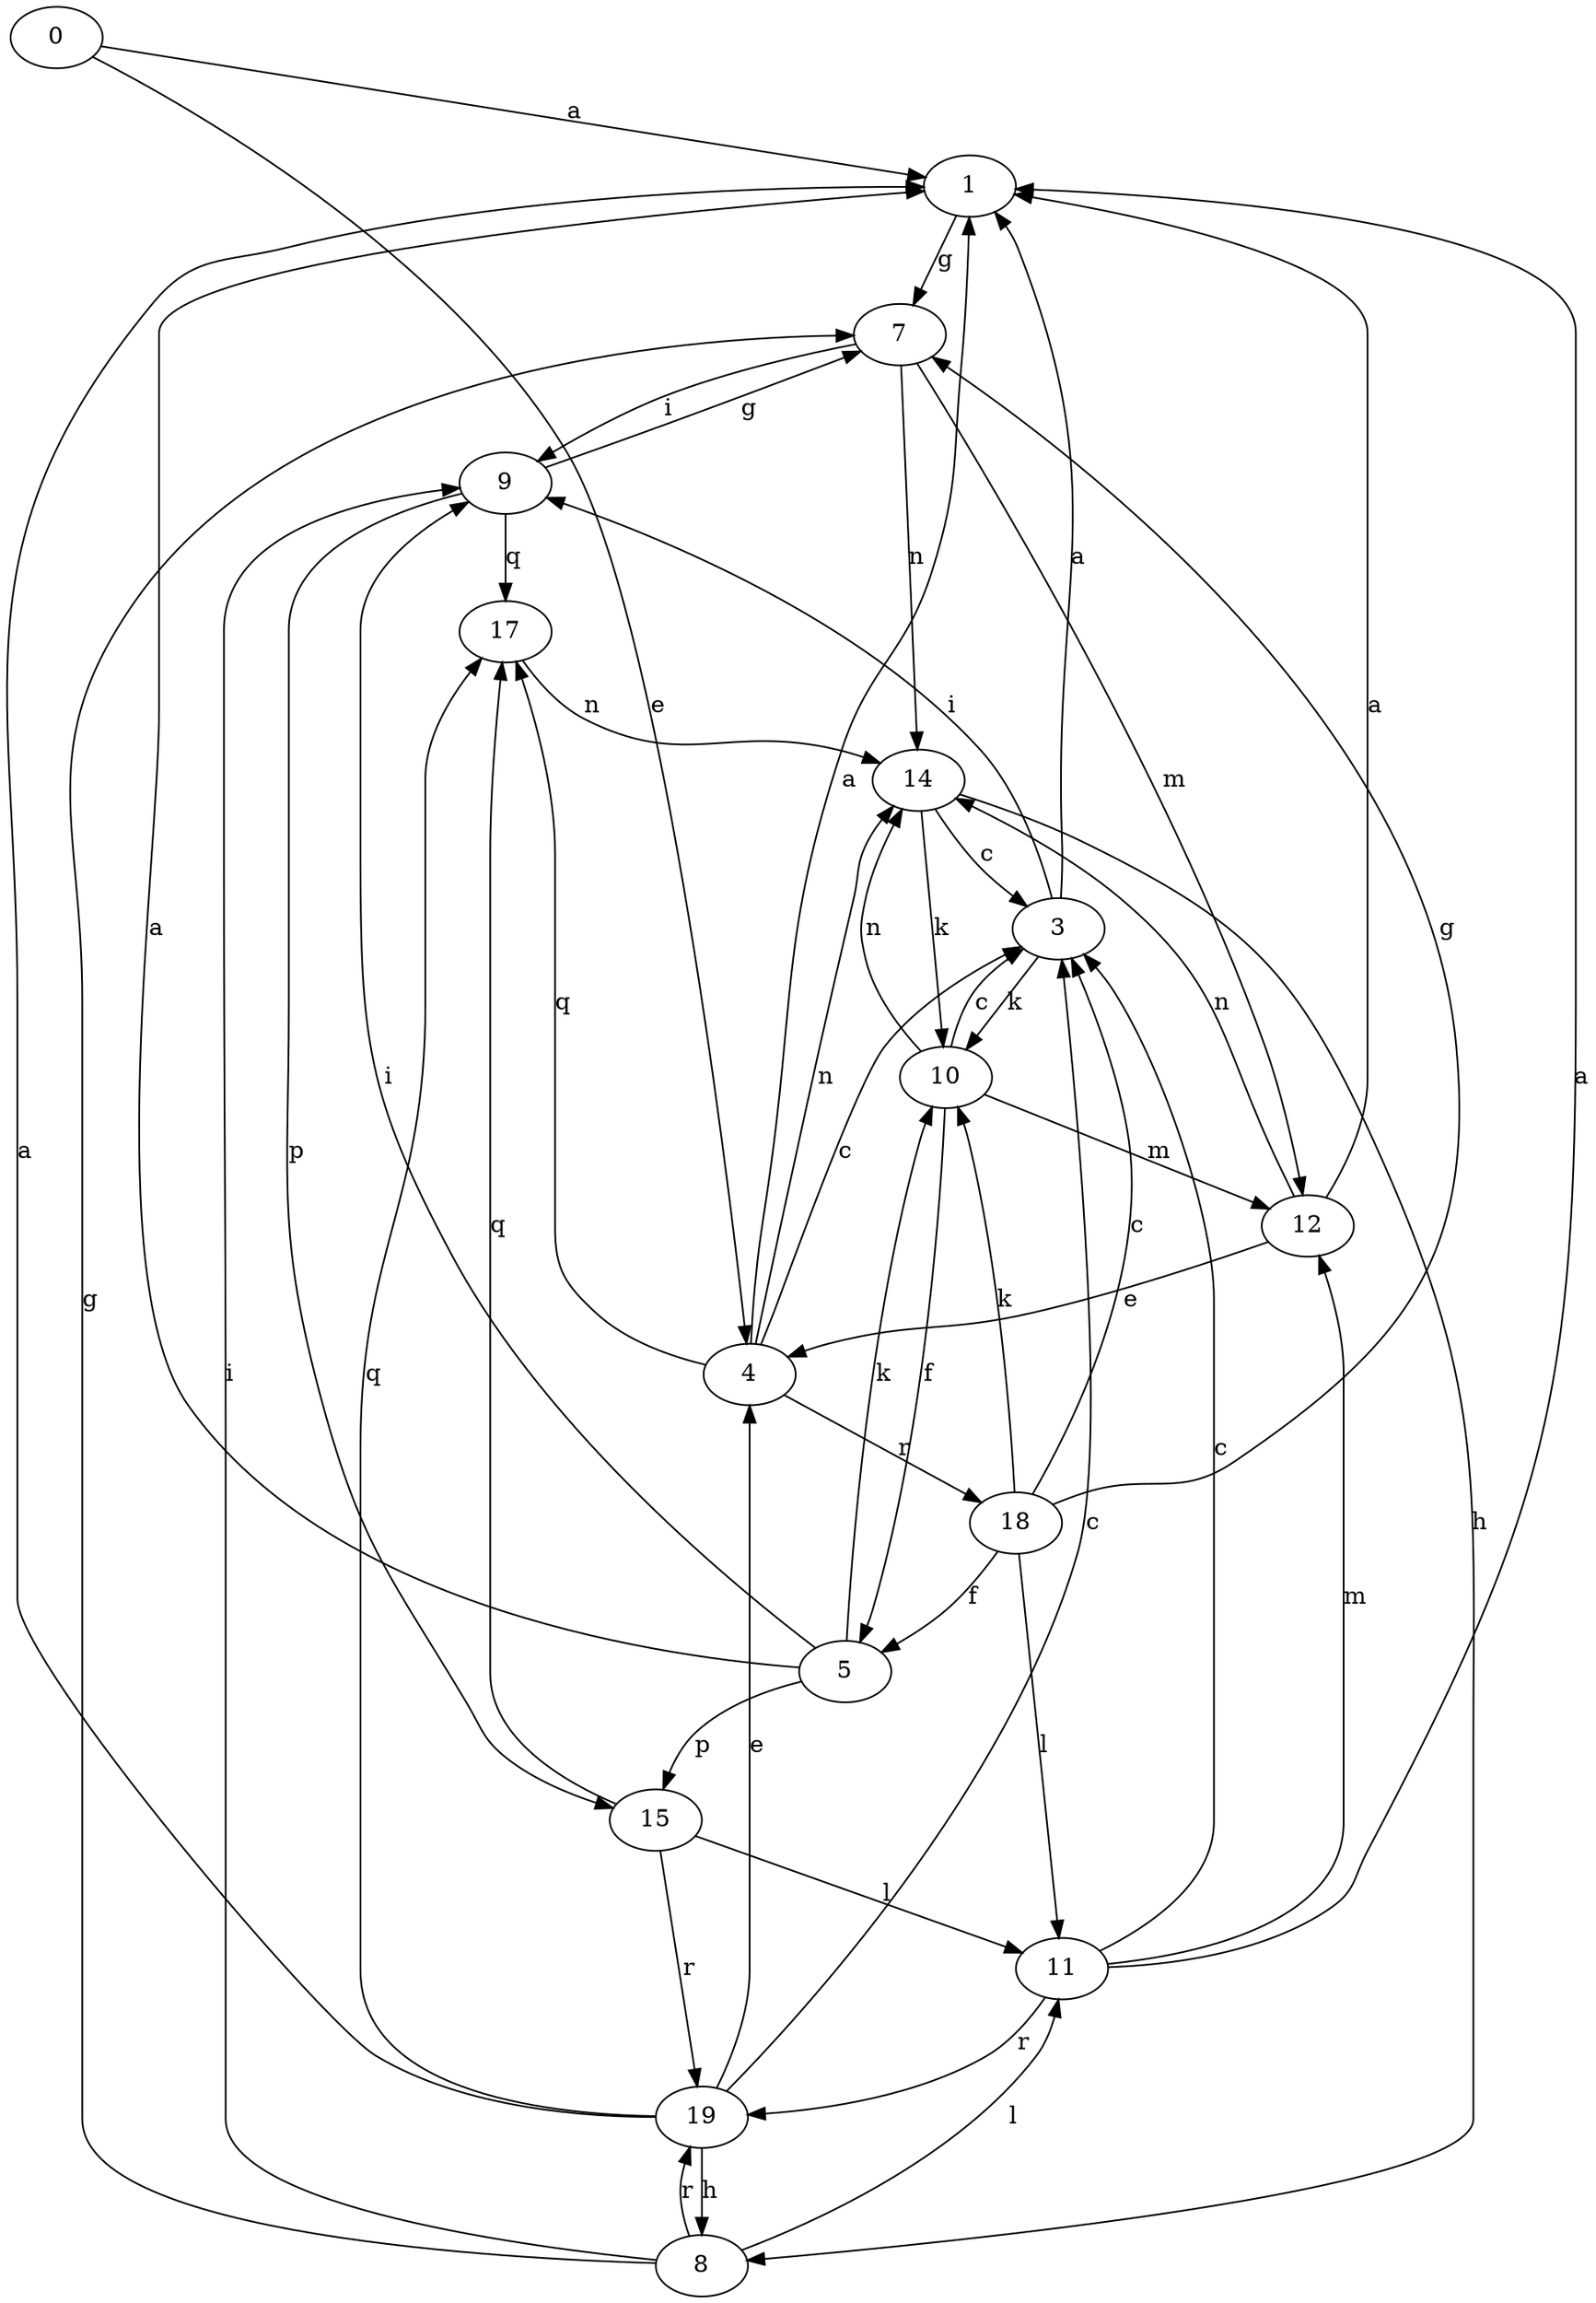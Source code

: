 strict digraph  {
1;
3;
4;
5;
7;
8;
9;
10;
11;
12;
14;
15;
17;
0;
18;
19;
1 -> 7  [label=g];
3 -> 1  [label=a];
3 -> 9  [label=i];
3 -> 10  [label=k];
4 -> 1  [label=a];
4 -> 3  [label=c];
4 -> 14  [label=n];
4 -> 17  [label=q];
4 -> 18  [label=r];
5 -> 1  [label=a];
5 -> 9  [label=i];
5 -> 10  [label=k];
5 -> 15  [label=p];
7 -> 9  [label=i];
7 -> 12  [label=m];
7 -> 14  [label=n];
8 -> 7  [label=g];
8 -> 9  [label=i];
8 -> 11  [label=l];
8 -> 19  [label=r];
9 -> 7  [label=g];
9 -> 15  [label=p];
9 -> 17  [label=q];
10 -> 3  [label=c];
10 -> 5  [label=f];
10 -> 12  [label=m];
10 -> 14  [label=n];
11 -> 1  [label=a];
11 -> 3  [label=c];
11 -> 12  [label=m];
11 -> 19  [label=r];
12 -> 1  [label=a];
12 -> 4  [label=e];
12 -> 14  [label=n];
14 -> 3  [label=c];
14 -> 8  [label=h];
14 -> 10  [label=k];
15 -> 11  [label=l];
15 -> 17  [label=q];
15 -> 19  [label=r];
17 -> 14  [label=n];
0 -> 1  [label=a];
0 -> 4  [label=e];
18 -> 3  [label=c];
18 -> 5  [label=f];
18 -> 7  [label=g];
18 -> 10  [label=k];
18 -> 11  [label=l];
19 -> 1  [label=a];
19 -> 3  [label=c];
19 -> 4  [label=e];
19 -> 8  [label=h];
19 -> 17  [label=q];
}
